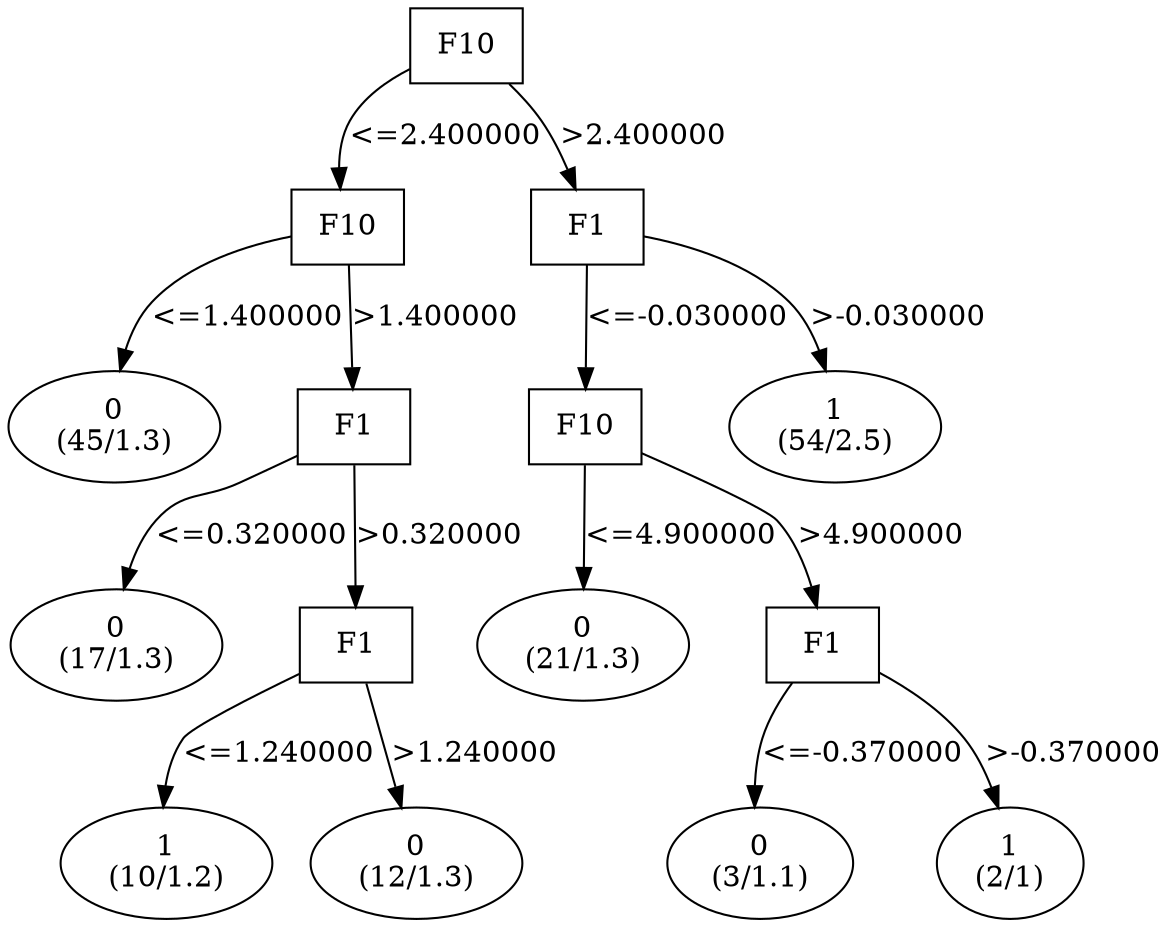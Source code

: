 digraph YaDT {
n0 [ shape=box, label="F10\n"]
n0 -> n1 [label="<=2.400000"]
n1 [ shape=box, label="F10\n"]
n1 -> n2 [label="<=1.400000"]
n2 [ shape=ellipse, label="0\n(45/1.3)"]
n1 -> n3 [label=">1.400000"]
n3 [ shape=box, label="F1\n"]
n3 -> n4 [label="<=0.320000"]
n4 [ shape=ellipse, label="0\n(17/1.3)"]
n3 -> n5 [label=">0.320000"]
n5 [ shape=box, label="F1\n"]
n5 -> n6 [label="<=1.240000"]
n6 [ shape=ellipse, label="1\n(10/1.2)"]
n5 -> n7 [label=">1.240000"]
n7 [ shape=ellipse, label="0\n(12/1.3)"]
n0 -> n11 [label=">2.400000"]
n11 [ shape=box, label="F1\n"]
n11 -> n12 [label="<=-0.030000"]
n12 [ shape=box, label="F10\n"]
n12 -> n13 [label="<=4.900000"]
n13 [ shape=ellipse, label="0\n(21/1.3)"]
n12 -> n14 [label=">4.900000"]
n14 [ shape=box, label="F1\n"]
n14 -> n15 [label="<=-0.370000"]
n15 [ shape=ellipse, label="0\n(3/1.1)"]
n14 -> n16 [label=">-0.370000"]
n16 [ shape=ellipse, label="1\n(2/1)"]
n11 -> n19 [label=">-0.030000"]
n19 [ shape=ellipse, label="1\n(54/2.5)"]
}
